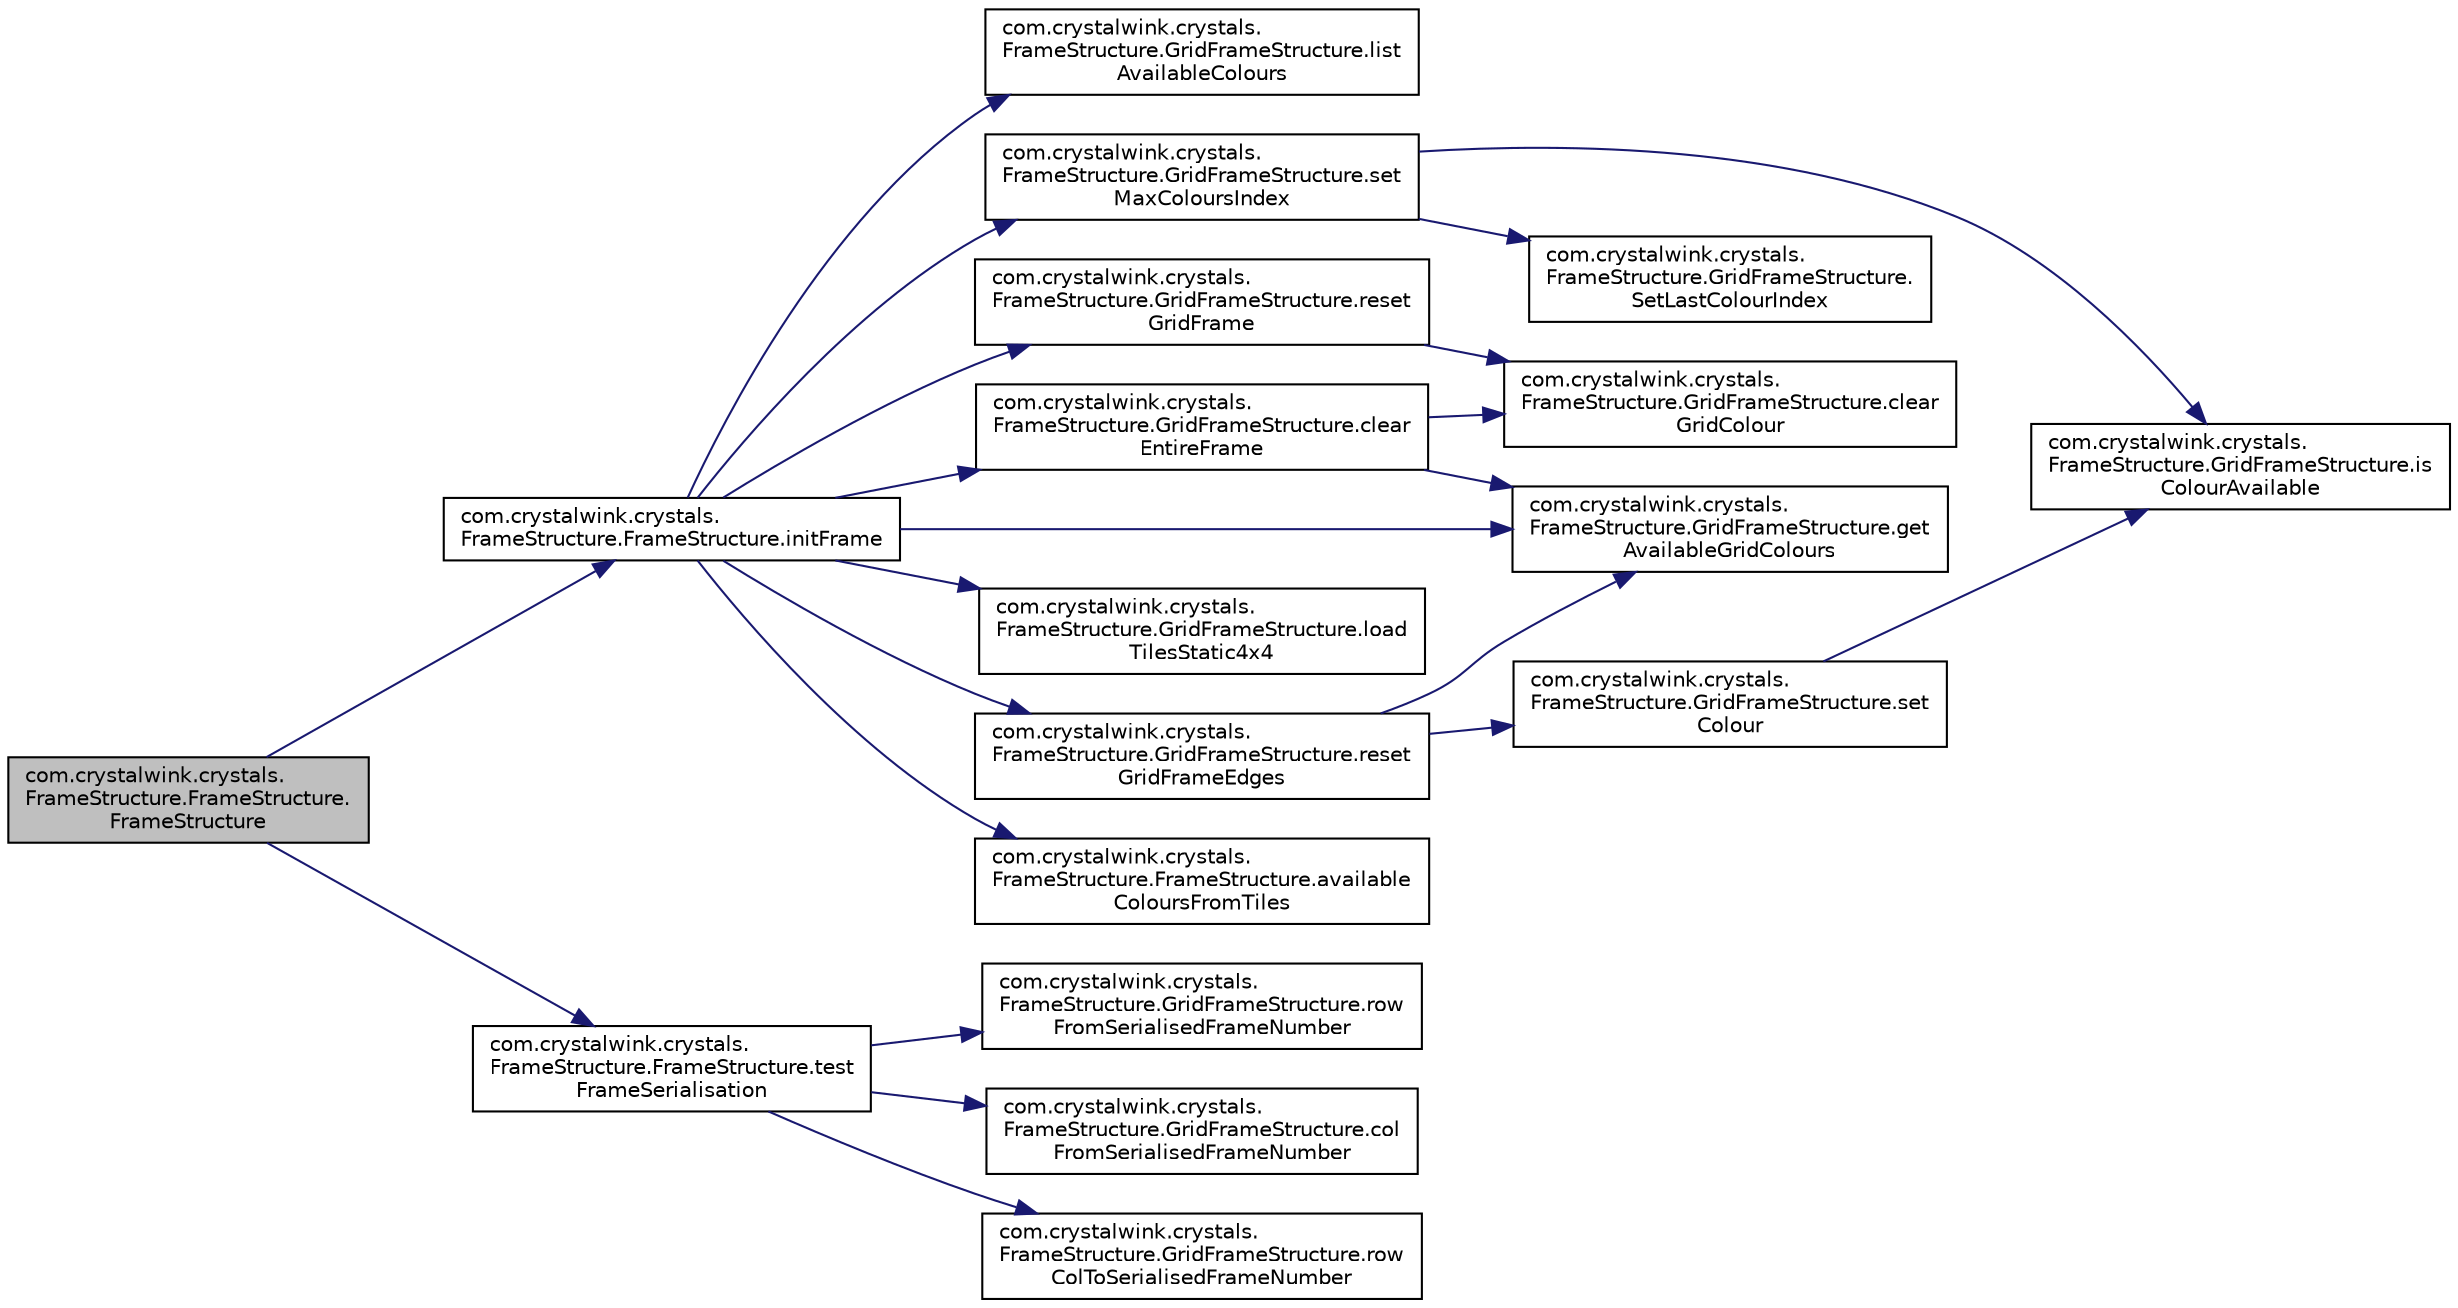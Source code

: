 digraph "com.crystalwink.crystals.FrameStructure.FrameStructure.FrameStructure"
{
  edge [fontname="Helvetica",fontsize="10",labelfontname="Helvetica",labelfontsize="10"];
  node [fontname="Helvetica",fontsize="10",shape=record];
  rankdir="LR";
  Node1 [label="com.crystalwink.crystals.\lFrameStructure.FrameStructure.\lFrameStructure",height=0.2,width=0.4,color="black", fillcolor="grey75", style="filled" fontcolor="black"];
  Node1 -> Node2 [color="midnightblue",fontsize="10",style="solid",fontname="Helvetica"];
  Node2 [label="com.crystalwink.crystals.\lFrameStructure.FrameStructure.initFrame",height=0.2,width=0.4,color="black", fillcolor="white", style="filled",URL="$classcom_1_1crystalwink_1_1crystals_1_1FrameStructure_1_1FrameStructure.html#a00f0e21a570cb6fbc777a1154acec147"];
  Node2 -> Node3 [color="midnightblue",fontsize="10",style="solid",fontname="Helvetica"];
  Node3 [label="com.crystalwink.crystals.\lFrameStructure.GridFrameStructure.clear\lEntireFrame",height=0.2,width=0.4,color="black", fillcolor="white", style="filled",URL="$classcom_1_1crystalwink_1_1crystals_1_1FrameStructure_1_1GridFrameStructure.html#a6ee17c6727b9f1a6ac8579c3994f8ccd"];
  Node3 -> Node4 [color="midnightblue",fontsize="10",style="solid",fontname="Helvetica"];
  Node4 [label="com.crystalwink.crystals.\lFrameStructure.GridFrameStructure.clear\lGridColour",height=0.2,width=0.4,color="black", fillcolor="white", style="filled",URL="$classcom_1_1crystalwink_1_1crystals_1_1FrameStructure_1_1GridFrameStructure.html#a55ff90dd93940deb2aa358cee6504379"];
  Node3 -> Node5 [color="midnightblue",fontsize="10",style="solid",fontname="Helvetica"];
  Node5 [label="com.crystalwink.crystals.\lFrameStructure.GridFrameStructure.get\lAvailableGridColours",height=0.2,width=0.4,color="black", fillcolor="white", style="filled",URL="$classcom_1_1crystalwink_1_1crystals_1_1FrameStructure_1_1GridFrameStructure.html#ab5e915dab92790de3aab6d1beebc128a"];
  Node2 -> Node6 [color="midnightblue",fontsize="10",style="solid",fontname="Helvetica"];
  Node6 [label="com.crystalwink.crystals.\lFrameStructure.GridFrameStructure.load\lTilesStatic4x4",height=0.2,width=0.4,color="black", fillcolor="white", style="filled",URL="$classcom_1_1crystalwink_1_1crystals_1_1FrameStructure_1_1GridFrameStructure.html#a7e7a16597f5d2881b5a52d990c7777f5"];
  Node2 -> Node7 [color="midnightblue",fontsize="10",style="solid",fontname="Helvetica"];
  Node7 [label="com.crystalwink.crystals.\lFrameStructure.GridFrameStructure.set\lMaxColoursIndex",height=0.2,width=0.4,color="black", fillcolor="white", style="filled",URL="$classcom_1_1crystalwink_1_1crystals_1_1FrameStructure_1_1GridFrameStructure.html#a43d53963c0bf3e865f5f95b07c4bfbc3"];
  Node7 -> Node8 [color="midnightblue",fontsize="10",style="solid",fontname="Helvetica"];
  Node8 [label="com.crystalwink.crystals.\lFrameStructure.GridFrameStructure.is\lColourAvailable",height=0.2,width=0.4,color="black", fillcolor="white", style="filled",URL="$classcom_1_1crystalwink_1_1crystals_1_1FrameStructure_1_1GridFrameStructure.html#aa10e9b6a6d97619171f5202e32b7154e"];
  Node7 -> Node9 [color="midnightblue",fontsize="10",style="solid",fontname="Helvetica"];
  Node9 [label="com.crystalwink.crystals.\lFrameStructure.GridFrameStructure.\lSetLastColourIndex",height=0.2,width=0.4,color="black", fillcolor="white", style="filled",URL="$classcom_1_1crystalwink_1_1crystals_1_1FrameStructure_1_1GridFrameStructure.html#a188022fdb96a22673d0d29739046ad84"];
  Node2 -> Node10 [color="midnightblue",fontsize="10",style="solid",fontname="Helvetica"];
  Node10 [label="com.crystalwink.crystals.\lFrameStructure.FrameStructure.available\lColoursFromTiles",height=0.2,width=0.4,color="black", fillcolor="white", style="filled",URL="$classcom_1_1crystalwink_1_1crystals_1_1FrameStructure_1_1FrameStructure.html#a73d089cdf65b3d4e11dc91d055809d99"];
  Node2 -> Node5 [color="midnightblue",fontsize="10",style="solid",fontname="Helvetica"];
  Node2 -> Node11 [color="midnightblue",fontsize="10",style="solid",fontname="Helvetica"];
  Node11 [label="com.crystalwink.crystals.\lFrameStructure.GridFrameStructure.list\lAvailableColours",height=0.2,width=0.4,color="black", fillcolor="white", style="filled",URL="$classcom_1_1crystalwink_1_1crystals_1_1FrameStructure_1_1GridFrameStructure.html#a16899d74e5a8114a55f9690f8bf165be"];
  Node2 -> Node12 [color="midnightblue",fontsize="10",style="solid",fontname="Helvetica"];
  Node12 [label="com.crystalwink.crystals.\lFrameStructure.GridFrameStructure.reset\lGridFrame",height=0.2,width=0.4,color="black", fillcolor="white", style="filled",URL="$classcom_1_1crystalwink_1_1crystals_1_1FrameStructure_1_1GridFrameStructure.html#a09183dbbc830186bf07ca7283e41a069"];
  Node12 -> Node4 [color="midnightblue",fontsize="10",style="solid",fontname="Helvetica"];
  Node2 -> Node13 [color="midnightblue",fontsize="10",style="solid",fontname="Helvetica"];
  Node13 [label="com.crystalwink.crystals.\lFrameStructure.GridFrameStructure.reset\lGridFrameEdges",height=0.2,width=0.4,color="black", fillcolor="white", style="filled",URL="$classcom_1_1crystalwink_1_1crystals_1_1FrameStructure_1_1GridFrameStructure.html#a7eb3a577418741a29034101906f8b6ef"];
  Node13 -> Node14 [color="midnightblue",fontsize="10",style="solid",fontname="Helvetica"];
  Node14 [label="com.crystalwink.crystals.\lFrameStructure.GridFrameStructure.set\lColour",height=0.2,width=0.4,color="black", fillcolor="white", style="filled",URL="$classcom_1_1crystalwink_1_1crystals_1_1FrameStructure_1_1GridFrameStructure.html#a2829f70264bf6e96c2fcf10be947dedc"];
  Node14 -> Node8 [color="midnightblue",fontsize="10",style="solid",fontname="Helvetica"];
  Node13 -> Node5 [color="midnightblue",fontsize="10",style="solid",fontname="Helvetica"];
  Node1 -> Node15 [color="midnightblue",fontsize="10",style="solid",fontname="Helvetica"];
  Node15 [label="com.crystalwink.crystals.\lFrameStructure.FrameStructure.test\lFrameSerialisation",height=0.2,width=0.4,color="black", fillcolor="white", style="filled",URL="$classcom_1_1crystalwink_1_1crystals_1_1FrameStructure_1_1FrameStructure.html#a03c9e4ae69fe92886b48f022467d1749"];
  Node15 -> Node16 [color="midnightblue",fontsize="10",style="solid",fontname="Helvetica"];
  Node16 [label="com.crystalwink.crystals.\lFrameStructure.GridFrameStructure.row\lColToSerialisedFrameNumber",height=0.2,width=0.4,color="black", fillcolor="white", style="filled",URL="$classcom_1_1crystalwink_1_1crystals_1_1FrameStructure_1_1GridFrameStructure.html#a6fd0c369209dfa494c5753662c6710ec"];
  Node15 -> Node17 [color="midnightblue",fontsize="10",style="solid",fontname="Helvetica"];
  Node17 [label="com.crystalwink.crystals.\lFrameStructure.GridFrameStructure.row\lFromSerialisedFrameNumber",height=0.2,width=0.4,color="black", fillcolor="white", style="filled",URL="$classcom_1_1crystalwink_1_1crystals_1_1FrameStructure_1_1GridFrameStructure.html#aca4279a5a9a496ca0af9c3e5745fb853"];
  Node15 -> Node18 [color="midnightblue",fontsize="10",style="solid",fontname="Helvetica"];
  Node18 [label="com.crystalwink.crystals.\lFrameStructure.GridFrameStructure.col\lFromSerialisedFrameNumber",height=0.2,width=0.4,color="black", fillcolor="white", style="filled",URL="$classcom_1_1crystalwink_1_1crystals_1_1FrameStructure_1_1GridFrameStructure.html#a93793fc1254b1a10ccd5db1d0aea7938"];
}
